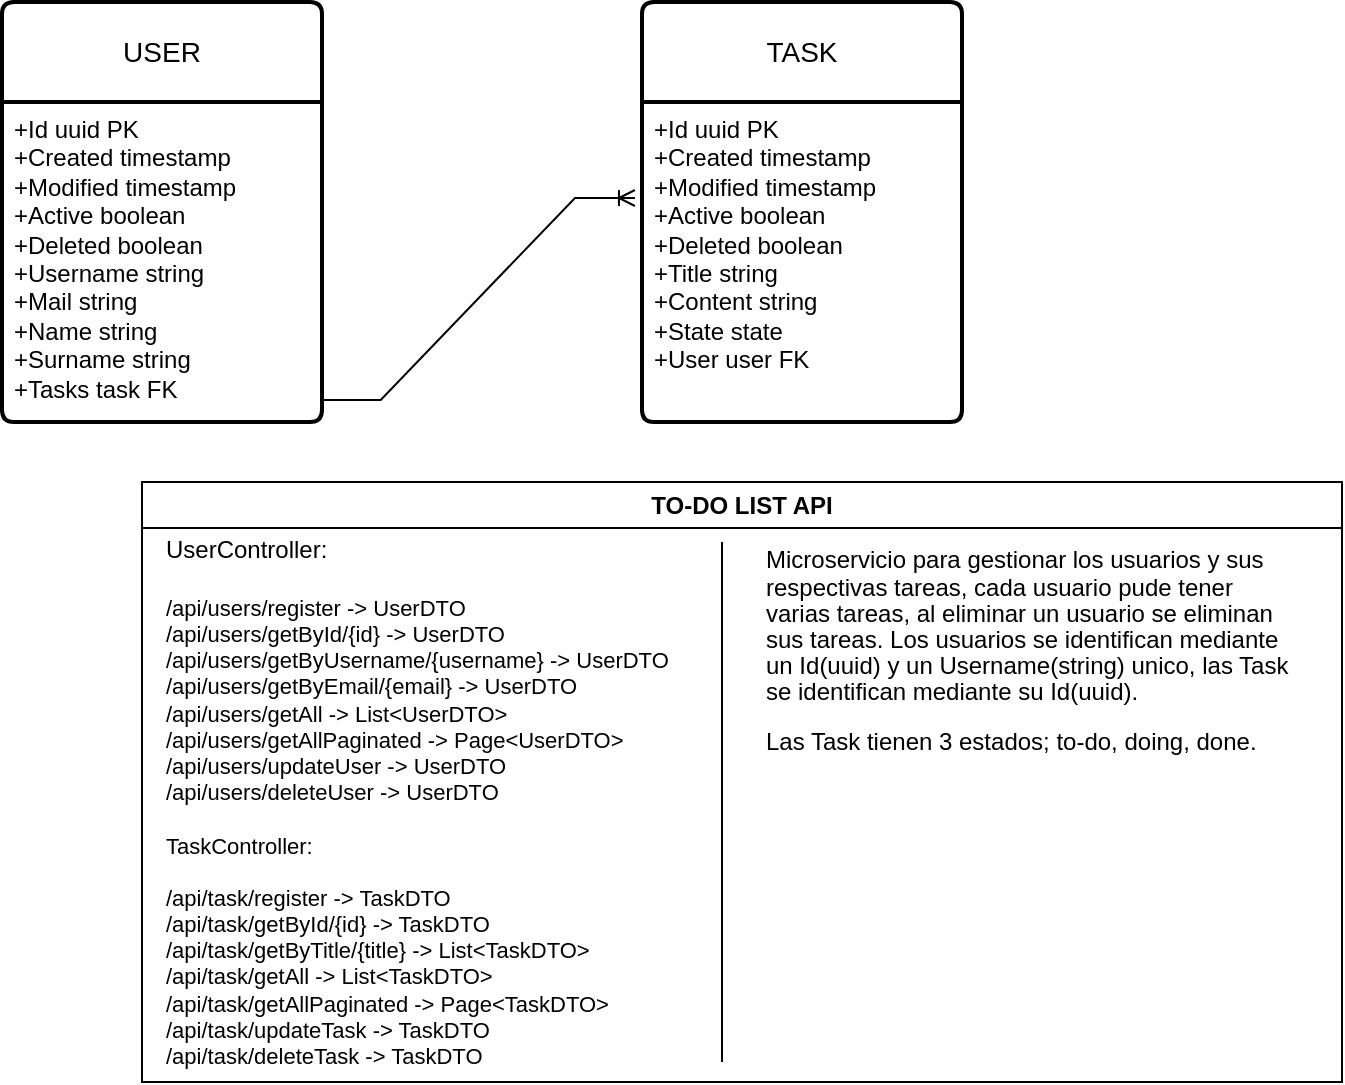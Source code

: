 <mxfile version="24.4.14" type="github">
  <diagram name="Página-1" id="x4GzPo4w2P6uhhhuxVQT">
    <mxGraphModel dx="1687" dy="922" grid="1" gridSize="10" guides="1" tooltips="1" connect="1" arrows="1" fold="1" page="1" pageScale="1" pageWidth="827" pageHeight="1169" math="0" shadow="0">
      <root>
        <mxCell id="0" />
        <mxCell id="1" parent="0" />
        <mxCell id="cl6wmrjO3YnIRRIFhZsC-2" value="USER" style="swimlane;childLayout=stackLayout;horizontal=1;startSize=50;horizontalStack=0;rounded=1;fontSize=14;fontStyle=0;strokeWidth=2;resizeParent=0;resizeLast=1;shadow=0;dashed=0;align=center;arcSize=4;whiteSpace=wrap;html=1;" vertex="1" parent="1">
          <mxGeometry x="30" y="20" width="160" height="210" as="geometry" />
        </mxCell>
        <mxCell id="cl6wmrjO3YnIRRIFhZsC-3" value="+Id uuid PK&lt;br&gt;+Created timestamp&lt;br&gt;+Modified timestamp&lt;div&gt;+Active boolean&lt;/div&gt;&lt;div&gt;+Deleted boolean&lt;/div&gt;&lt;div&gt;+Username string&lt;/div&gt;&lt;div&gt;+Mail string&lt;/div&gt;&lt;div&gt;+Name string&lt;/div&gt;&lt;div&gt;+Surname string&lt;/div&gt;&lt;div&gt;+Tasks task FK&lt;/div&gt;&lt;div&gt;&lt;br&gt;&lt;/div&gt;" style="align=left;strokeColor=none;fillColor=none;spacingLeft=4;fontSize=12;verticalAlign=top;resizable=0;rotatable=0;part=1;html=1;" vertex="1" parent="cl6wmrjO3YnIRRIFhZsC-2">
          <mxGeometry y="50" width="160" height="160" as="geometry" />
        </mxCell>
        <mxCell id="cl6wmrjO3YnIRRIFhZsC-5" value="TASK" style="swimlane;childLayout=stackLayout;horizontal=1;startSize=50;horizontalStack=0;rounded=1;fontSize=14;fontStyle=0;strokeWidth=2;resizeParent=0;resizeLast=1;shadow=0;dashed=0;align=center;arcSize=4;whiteSpace=wrap;html=1;" vertex="1" parent="1">
          <mxGeometry x="350" y="20" width="160" height="210" as="geometry" />
        </mxCell>
        <mxCell id="cl6wmrjO3YnIRRIFhZsC-6" value="+Id uuid PK&lt;br&gt;+Created timestamp&lt;br&gt;+Modified timestamp&lt;div&gt;+Active boolean&lt;/div&gt;&lt;div&gt;+Deleted boolean&lt;/div&gt;&lt;div&gt;+Title string&lt;/div&gt;&lt;div&gt;+Content string&lt;/div&gt;&lt;div&gt;+State state&lt;/div&gt;&lt;div&gt;+User user FK&lt;/div&gt;" style="align=left;strokeColor=none;fillColor=none;spacingLeft=4;fontSize=12;verticalAlign=top;resizable=0;rotatable=0;part=1;html=1;" vertex="1" parent="cl6wmrjO3YnIRRIFhZsC-5">
          <mxGeometry y="50" width="160" height="160" as="geometry" />
        </mxCell>
        <mxCell id="cl6wmrjO3YnIRRIFhZsC-8" value="" style="edgeStyle=entityRelationEdgeStyle;fontSize=12;html=1;endArrow=ERoneToMany;rounded=0;exitX=0.996;exitY=0.931;exitDx=0;exitDy=0;exitPerimeter=0;entryX=-0.022;entryY=0.3;entryDx=0;entryDy=0;entryPerimeter=0;" edge="1" parent="1" source="cl6wmrjO3YnIRRIFhZsC-3" target="cl6wmrjO3YnIRRIFhZsC-6">
          <mxGeometry width="100" height="100" relative="1" as="geometry">
            <mxPoint x="230" y="220" as="sourcePoint" />
            <mxPoint x="330" y="120" as="targetPoint" />
          </mxGeometry>
        </mxCell>
        <mxCell id="cl6wmrjO3YnIRRIFhZsC-10" value="TO-DO LIST API" style="swimlane;whiteSpace=wrap;html=1;" vertex="1" parent="1">
          <mxGeometry x="100" y="260" width="600" height="300" as="geometry" />
        </mxCell>
        <mxCell id="cl6wmrjO3YnIRRIFhZsC-11" value="&lt;div&gt;UserController:&lt;/div&gt;&lt;div&gt;&lt;br&gt;&lt;/div&gt;&lt;font style=&quot;font-size: 11px;&quot;&gt;/api/users/register -&amp;gt; UserDTO&lt;/font&gt;&lt;div style=&quot;font-size: 11px;&quot;&gt;&lt;font style=&quot;font-size: 11px;&quot;&gt;/api/users/getById/{id}&amp;nbsp;&lt;/font&gt;&lt;span style=&quot;background-color: initial;&quot;&gt;-&amp;gt; UserDTO&lt;/span&gt;&lt;/div&gt;&lt;div style=&quot;font-size: 11px;&quot;&gt;&lt;font style=&quot;font-size: 11px;&quot;&gt;/api/users/getByUsername/{username}&amp;nbsp;&lt;/font&gt;&lt;span style=&quot;background-color: initial;&quot;&gt;-&amp;gt; UserDTO&lt;/span&gt;&lt;/div&gt;&lt;div style=&quot;font-size: 11px;&quot;&gt;&lt;font style=&quot;font-size: 11px;&quot;&gt;/api/users/getByEmail/{email}&amp;nbsp;&lt;/font&gt;&lt;span style=&quot;background-color: initial;&quot;&gt;-&amp;gt; UserDTO&lt;/span&gt;&lt;/div&gt;&lt;div style=&quot;font-size: 11px;&quot;&gt;&lt;font style=&quot;font-size: 11px;&quot;&gt;/api/users/getAll&amp;nbsp;&lt;/font&gt;&lt;span style=&quot;background-color: initial;&quot;&gt;-&amp;gt; List&amp;lt;UserDTO&amp;gt;&lt;/span&gt;&lt;/div&gt;&lt;div style=&quot;font-size: 11px;&quot;&gt;&lt;font style=&quot;font-size: 11px;&quot;&gt;/api/users/getAllPaginated -&amp;gt; Page&amp;lt;UserDTO&amp;gt;&lt;/font&gt;&lt;/div&gt;&lt;div style=&quot;font-size: 11px;&quot;&gt;&lt;font style=&quot;font-size: 11px;&quot;&gt;/api/users/updateUser -&amp;gt; UserDTO&lt;/font&gt;&lt;/div&gt;&lt;div style=&quot;font-size: 11px;&quot;&gt;&lt;font style=&quot;font-size: 11px;&quot;&gt;/api/users/deleteUser -&amp;gt; UserDTO&lt;/font&gt;&lt;/div&gt;&lt;div style=&quot;font-size: 11px;&quot;&gt;&lt;font style=&quot;font-size: 11px;&quot;&gt;&lt;br&gt;&lt;/font&gt;&lt;/div&gt;&lt;div style=&quot;font-size: 11px;&quot;&gt;&lt;font style=&quot;font-size: 11px;&quot;&gt;TaskController:&lt;/font&gt;&lt;/div&gt;&lt;div style=&quot;font-size: 11px;&quot;&gt;&lt;font style=&quot;font-size: 11px;&quot;&gt;&lt;br&gt;&lt;/font&gt;&lt;/div&gt;&lt;div style=&quot;font-size: 11px;&quot;&gt;&lt;font style=&quot;font-size: 11px;&quot;&gt;/api/task/register -&amp;gt; TaskDTO&lt;/font&gt;&lt;/div&gt;&lt;div style=&quot;font-size: 11px;&quot;&gt;&lt;font style=&quot;font-size: 11px;&quot;&gt;/api/task/getById/{id} -&amp;gt; TaskDTO&lt;/font&gt;&lt;/div&gt;&lt;div style=&quot;font-size: 11px;&quot;&gt;&lt;font style=&quot;font-size: 11px;&quot;&gt;/api/task/getByTitle/{title} -&amp;gt; List&amp;lt;TaskDTO&amp;gt;&lt;/font&gt;&lt;/div&gt;&lt;div style=&quot;font-size: 11px;&quot;&gt;&lt;font style=&quot;font-size: 11px;&quot;&gt;/api/task/getAll -&amp;gt; List&amp;lt;TaskDTO&amp;gt;&lt;/font&gt;&lt;/div&gt;&lt;div style=&quot;font-size: 11px;&quot;&gt;&lt;font style=&quot;font-size: 11px;&quot;&gt;/api/task/getAllPaginated -&amp;gt; Page&amp;lt;TaskDTO&amp;gt;&lt;/font&gt;&lt;/div&gt;&lt;div style=&quot;font-size: 11px;&quot;&gt;&lt;font style=&quot;font-size: 11px;&quot;&gt;/api/task/updateTask -&amp;gt; TaskDTO&lt;/font&gt;&lt;/div&gt;&lt;div style=&quot;font-size: 11px;&quot;&gt;&lt;font style=&quot;font-size: 11px;&quot;&gt;/api/task/deleteTask -&amp;gt; TaskDTO&lt;/font&gt;&lt;/div&gt;" style="text;html=1;align=left;verticalAlign=middle;resizable=0;points=[];autosize=1;strokeColor=none;fillColor=none;" vertex="1" parent="cl6wmrjO3YnIRRIFhZsC-10">
          <mxGeometry x="10" y="20" width="270" height="280" as="geometry" />
        </mxCell>
        <mxCell id="cl6wmrjO3YnIRRIFhZsC-14" value="&lt;p style=&quot;line-height: 110%;&quot;&gt;Microservicio para gestionar los usuarios y sus respectivas tareas, cada usuario pude tener varias tareas, al eliminar un usuario se eliminan sus tareas. Los usuarios se identifican mediante un Id(uuid) y un Username(string) unico, las Task se identifican mediante su Id(uuid).&lt;/p&gt;&lt;p style=&quot;line-height: 110%;&quot;&gt;Las Task tienen 3 estados; to-do, doing, done.&lt;/p&gt;" style="text;html=1;align=left;verticalAlign=middle;whiteSpace=wrap;rounded=0;" vertex="1" parent="cl6wmrjO3YnIRRIFhZsC-10">
          <mxGeometry x="310" y="-40" width="270" height="250" as="geometry" />
        </mxCell>
        <mxCell id="cl6wmrjO3YnIRRIFhZsC-13" value="" style="endArrow=none;html=1;rounded=0;" edge="1" parent="cl6wmrjO3YnIRRIFhZsC-10">
          <mxGeometry width="50" height="50" relative="1" as="geometry">
            <mxPoint x="290" y="290" as="sourcePoint" />
            <mxPoint x="290" y="30" as="targetPoint" />
            <Array as="points" />
          </mxGeometry>
        </mxCell>
      </root>
    </mxGraphModel>
  </diagram>
</mxfile>
